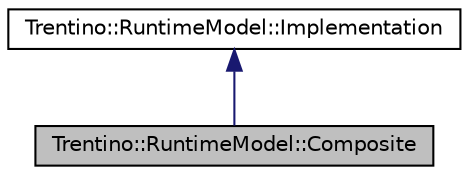 digraph G
{
  edge [fontname="Helvetica",fontsize="10",labelfontname="Helvetica",labelfontsize="10"];
  node [fontname="Helvetica",fontsize="10",shape=record];
  Node1 [label="Trentino::RuntimeModel::Composite",height=0.2,width=0.4,color="black", fillcolor="grey75", style="filled" fontcolor="black"];
  Node2 -> Node1 [dir="back",color="midnightblue",fontsize="10",style="solid",fontname="Helvetica"];
  Node2 [label="Trentino::RuntimeModel::Implementation",height=0.2,width=0.4,color="black", fillcolor="white", style="filled",URL="$class_trentino_1_1_runtime_model_1_1_implementation.html",tooltip="Base class for the different implementations of a component."];
}
